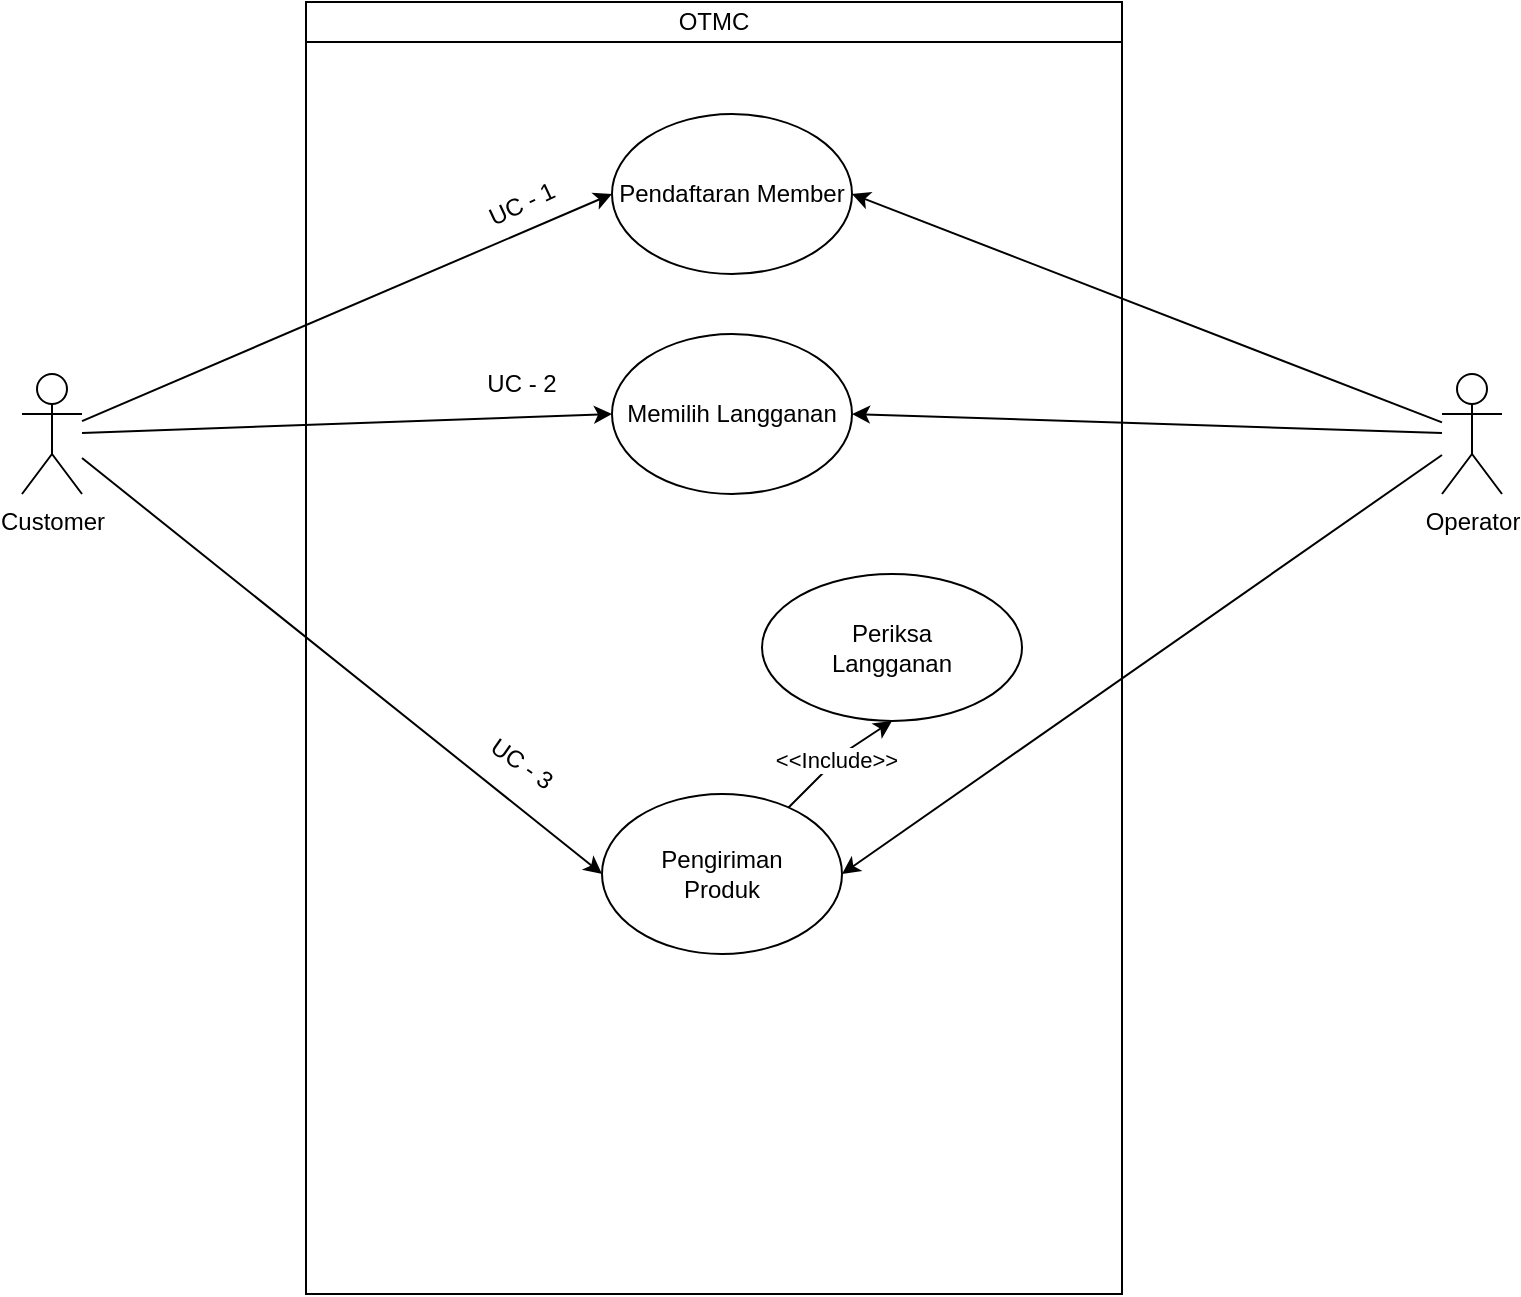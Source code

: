 <mxfile version="16.2.6" type="github">
  <diagram id="5KZukYB-vOgicKCg5e1S" name="Use_Case">
    <mxGraphModel dx="1902" dy="1019" grid="1" gridSize="10" guides="1" tooltips="1" connect="1" arrows="1" fold="1" page="1" pageScale="1" pageWidth="1169" pageHeight="827" math="0" shadow="0">
      <root>
        <mxCell id="0" />
        <mxCell id="1" parent="0" />
        <mxCell id="iH32F3Ja712NYHw98OeO-2" value="" style="rounded=0;whiteSpace=wrap;html=1;" parent="1" vertex="1">
          <mxGeometry x="382" y="70" width="408" height="630" as="geometry" />
        </mxCell>
        <mxCell id="iH32F3Ja712NYHw98OeO-6" style="rounded=0;orthogonalLoop=1;jettySize=auto;html=1;entryX=0;entryY=0.5;entryDx=0;entryDy=0;" parent="1" source="iH32F3Ja712NYHw98OeO-3" target="iH32F3Ja712NYHw98OeO-5" edge="1">
          <mxGeometry relative="1" as="geometry" />
        </mxCell>
        <mxCell id="iH32F3Ja712NYHw98OeO-10" style="rounded=0;orthogonalLoop=1;jettySize=auto;html=1;entryX=0;entryY=0.5;entryDx=0;entryDy=0;" parent="1" source="iH32F3Ja712NYHw98OeO-3" target="iH32F3Ja712NYHw98OeO-7" edge="1">
          <mxGeometry relative="1" as="geometry" />
        </mxCell>
        <mxCell id="iH32F3Ja712NYHw98OeO-11" style="rounded=0;orthogonalLoop=1;jettySize=auto;html=1;entryX=0;entryY=0.5;entryDx=0;entryDy=0;endArrow=classic;endFill=1;" parent="1" source="iH32F3Ja712NYHw98OeO-3" target="iH32F3Ja712NYHw98OeO-8" edge="1">
          <mxGeometry relative="1" as="geometry" />
        </mxCell>
        <mxCell id="iH32F3Ja712NYHw98OeO-3" value="Customer" style="shape=umlActor;verticalLabelPosition=bottom;verticalAlign=top;html=1;outlineConnect=0;" parent="1" vertex="1">
          <mxGeometry x="240" y="240" width="30" height="60" as="geometry" />
        </mxCell>
        <mxCell id="iH32F3Ja712NYHw98OeO-9" style="rounded=0;orthogonalLoop=1;jettySize=auto;html=1;entryX=1;entryY=0.5;entryDx=0;entryDy=0;" parent="1" source="iH32F3Ja712NYHw98OeO-4" target="iH32F3Ja712NYHw98OeO-8" edge="1">
          <mxGeometry relative="1" as="geometry" />
        </mxCell>
        <mxCell id="iH32F3Ja712NYHw98OeO-12" style="edgeStyle=none;rounded=0;orthogonalLoop=1;jettySize=auto;html=1;entryX=1;entryY=0.5;entryDx=0;entryDy=0;endArrow=classic;endFill=1;" parent="1" source="iH32F3Ja712NYHw98OeO-4" target="iH32F3Ja712NYHw98OeO-7" edge="1">
          <mxGeometry relative="1" as="geometry" />
        </mxCell>
        <mxCell id="iH32F3Ja712NYHw98OeO-13" style="edgeStyle=none;rounded=0;orthogonalLoop=1;jettySize=auto;html=1;entryX=1;entryY=0.5;entryDx=0;entryDy=0;endArrow=classic;endFill=1;" parent="1" source="iH32F3Ja712NYHw98OeO-4" target="iH32F3Ja712NYHw98OeO-5" edge="1">
          <mxGeometry relative="1" as="geometry" />
        </mxCell>
        <mxCell id="iH32F3Ja712NYHw98OeO-4" value="Operator" style="shape=umlActor;verticalLabelPosition=bottom;verticalAlign=top;html=1;outlineConnect=0;" parent="1" vertex="1">
          <mxGeometry x="950" y="240" width="30" height="60" as="geometry" />
        </mxCell>
        <mxCell id="iH32F3Ja712NYHw98OeO-5" value="&lt;div&gt;Pendaftaran Member&lt;/div&gt;" style="ellipse;whiteSpace=wrap;html=1;" parent="1" vertex="1">
          <mxGeometry x="535" y="110" width="120" height="80" as="geometry" />
        </mxCell>
        <mxCell id="iH32F3Ja712NYHw98OeO-7" value="&lt;div&gt;Memilih Langganan&lt;/div&gt;" style="ellipse;whiteSpace=wrap;html=1;" parent="1" vertex="1">
          <mxGeometry x="535" y="220" width="120" height="80" as="geometry" />
        </mxCell>
        <mxCell id="R7AcL8l80TUTKIZmGF8t-2" value="&amp;lt;&amp;lt;Include&amp;gt;&amp;gt;" style="rounded=0;orthogonalLoop=1;jettySize=auto;html=1;entryX=0.5;entryY=1;entryDx=0;entryDy=0;" edge="1" parent="1" source="iH32F3Ja712NYHw98OeO-8" target="R7AcL8l80TUTKIZmGF8t-1">
          <mxGeometry relative="1" as="geometry">
            <Array as="points">
              <mxPoint x="650" y="430" />
            </Array>
          </mxGeometry>
        </mxCell>
        <mxCell id="iH32F3Ja712NYHw98OeO-8" value="Pengiriman&lt;div&gt;Produk&lt;/div&gt;" style="ellipse;whiteSpace=wrap;html=1;" parent="1" vertex="1">
          <mxGeometry x="530" y="450" width="120" height="80" as="geometry" />
        </mxCell>
        <mxCell id="iH32F3Ja712NYHw98OeO-14" value="OTMC" style="rounded=0;whiteSpace=wrap;html=1;" parent="1" vertex="1">
          <mxGeometry x="382" y="54" width="408" height="20" as="geometry" />
        </mxCell>
        <mxCell id="R7AcL8l80TUTKIZmGF8t-1" value="&lt;div&gt;Periksa&lt;/div&gt;&lt;div&gt;Langganan&lt;br&gt;&lt;/div&gt;" style="ellipse;whiteSpace=wrap;html=1;" vertex="1" parent="1">
          <mxGeometry x="610" y="340" width="130" height="73.5" as="geometry" />
        </mxCell>
        <mxCell id="R7AcL8l80TUTKIZmGF8t-4" value="UC - 1" style="text;html=1;strokeColor=none;fillColor=none;align=center;verticalAlign=middle;whiteSpace=wrap;rounded=0;rotation=-25;" vertex="1" parent="1">
          <mxGeometry x="460" y="140" width="60" height="30" as="geometry" />
        </mxCell>
        <mxCell id="R7AcL8l80TUTKIZmGF8t-5" value="UC - 2" style="text;html=1;strokeColor=none;fillColor=none;align=center;verticalAlign=middle;whiteSpace=wrap;rounded=0;rotation=0;" vertex="1" parent="1">
          <mxGeometry x="460" y="230" width="60" height="30" as="geometry" />
        </mxCell>
        <mxCell id="R7AcL8l80TUTKIZmGF8t-7" value="UC - 3" style="text;html=1;strokeColor=none;fillColor=none;align=center;verticalAlign=middle;whiteSpace=wrap;rounded=0;rotation=35;" vertex="1" parent="1">
          <mxGeometry x="460" y="420" width="60" height="30" as="geometry" />
        </mxCell>
      </root>
    </mxGraphModel>
  </diagram>
</mxfile>
